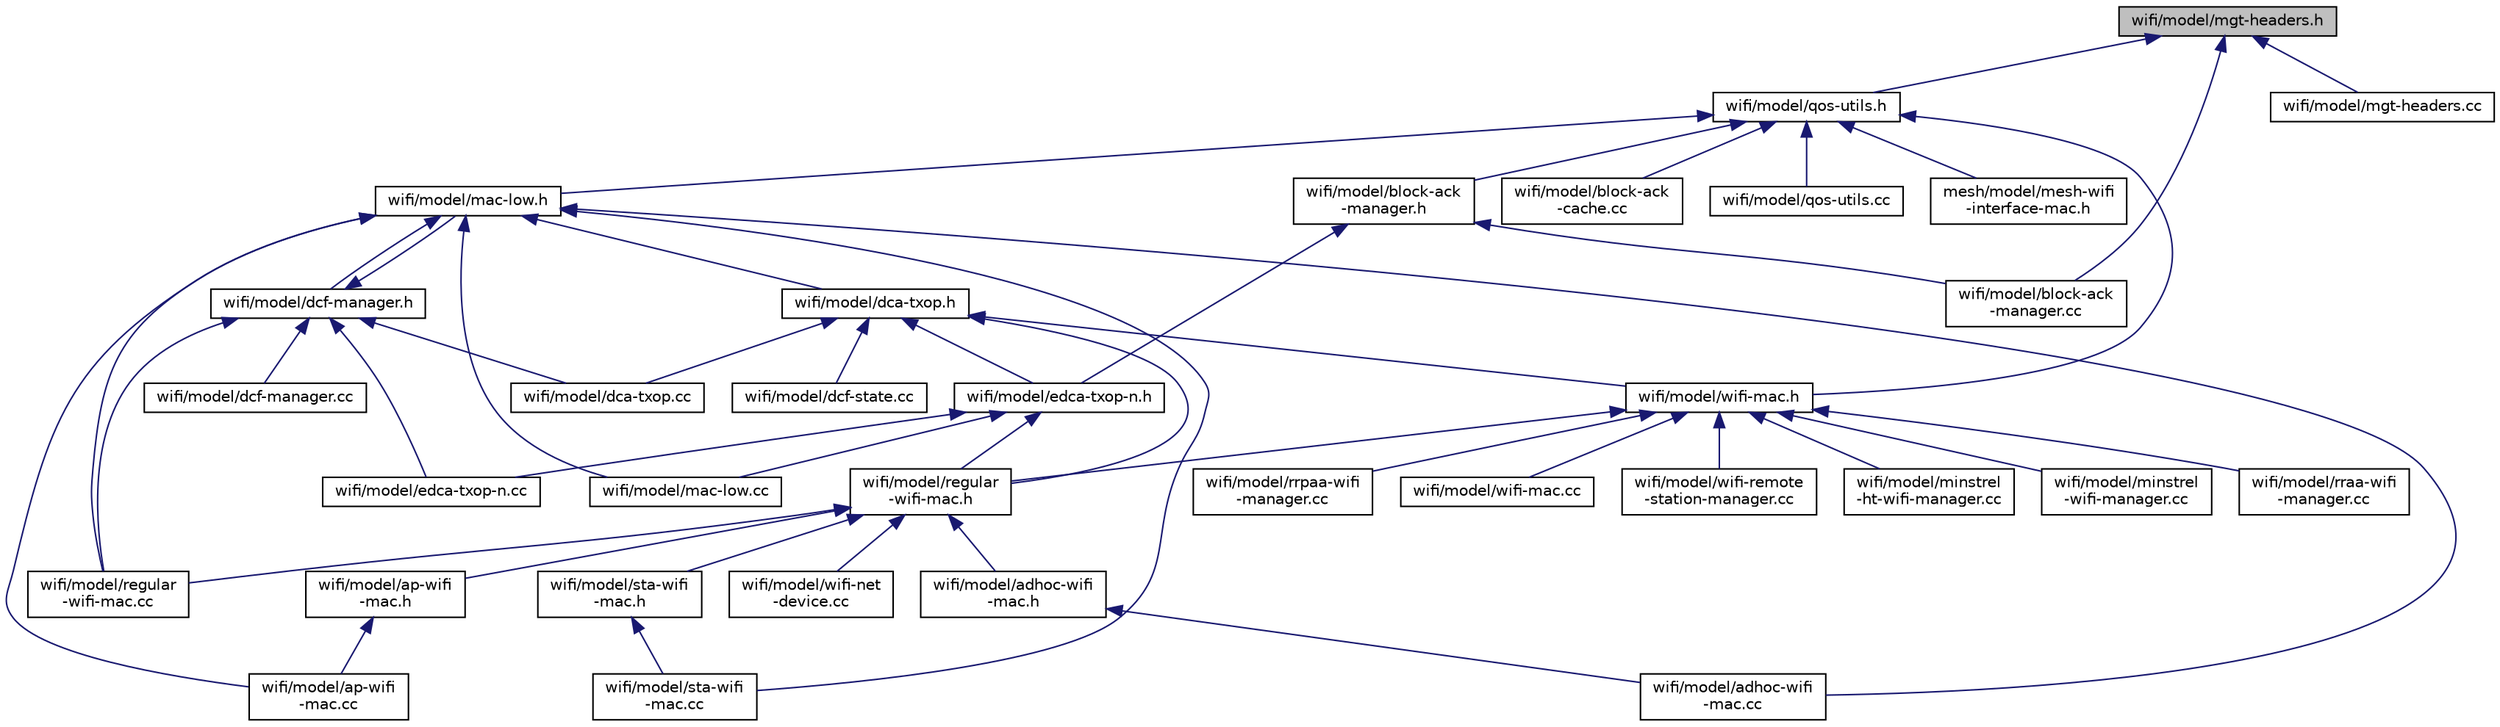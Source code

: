 digraph "wifi/model/mgt-headers.h"
{
  edge [fontname="Helvetica",fontsize="10",labelfontname="Helvetica",labelfontsize="10"];
  node [fontname="Helvetica",fontsize="10",shape=record];
  Node1 [label="wifi/model/mgt-headers.h",height=0.2,width=0.4,color="black", fillcolor="grey75", style="filled", fontcolor="black"];
  Node1 -> Node2 [dir="back",color="midnightblue",fontsize="10",style="solid"];
  Node2 [label="wifi/model/qos-utils.h",height=0.2,width=0.4,color="black", fillcolor="white", style="filled",URL="$da/df2/qos-utils_8h.html"];
  Node2 -> Node3 [dir="back",color="midnightblue",fontsize="10",style="solid"];
  Node3 [label="mesh/model/mesh-wifi\l-interface-mac.h",height=0.2,width=0.4,color="black", fillcolor="white", style="filled",URL="$d3/dab/mesh-wifi-interface-mac_8h.html"];
  Node2 -> Node4 [dir="back",color="midnightblue",fontsize="10",style="solid"];
  Node4 [label="wifi/model/mac-low.h",height=0.2,width=0.4,color="black", fillcolor="white", style="filled",URL="$db/d17/mac-low_8h.html"];
  Node4 -> Node5 [dir="back",color="midnightblue",fontsize="10",style="solid"];
  Node5 [label="wifi/model/dca-txop.h",height=0.2,width=0.4,color="black", fillcolor="white", style="filled",URL="$d3/d11/dca-txop_8h.html"];
  Node5 -> Node6 [dir="back",color="midnightblue",fontsize="10",style="solid"];
  Node6 [label="wifi/model/wifi-mac.h",height=0.2,width=0.4,color="black", fillcolor="white", style="filled",URL="$df/db0/wifi-mac_8h.html"];
  Node6 -> Node7 [dir="back",color="midnightblue",fontsize="10",style="solid"];
  Node7 [label="wifi/model/regular\l-wifi-mac.h",height=0.2,width=0.4,color="black", fillcolor="white", style="filled",URL="$db/df5/regular-wifi-mac_8h.html"];
  Node7 -> Node8 [dir="back",color="midnightblue",fontsize="10",style="solid"];
  Node8 [label="wifi/model/adhoc-wifi\l-mac.h",height=0.2,width=0.4,color="black", fillcolor="white", style="filled",URL="$d9/daa/adhoc-wifi-mac_8h.html"];
  Node8 -> Node9 [dir="back",color="midnightblue",fontsize="10",style="solid"];
  Node9 [label="wifi/model/adhoc-wifi\l-mac.cc",height=0.2,width=0.4,color="black", fillcolor="white", style="filled",URL="$d5/d56/adhoc-wifi-mac_8cc.html"];
  Node7 -> Node10 [dir="back",color="midnightblue",fontsize="10",style="solid"];
  Node10 [label="wifi/model/ap-wifi\l-mac.h",height=0.2,width=0.4,color="black", fillcolor="white", style="filled",URL="$da/d51/ap-wifi-mac_8h.html"];
  Node10 -> Node11 [dir="back",color="midnightblue",fontsize="10",style="solid"];
  Node11 [label="wifi/model/ap-wifi\l-mac.cc",height=0.2,width=0.4,color="black", fillcolor="white", style="filled",URL="$da/d2b/ap-wifi-mac_8cc.html"];
  Node7 -> Node12 [dir="back",color="midnightblue",fontsize="10",style="solid"];
  Node12 [label="wifi/model/regular\l-wifi-mac.cc",height=0.2,width=0.4,color="black", fillcolor="white", style="filled",URL="$d7/d72/regular-wifi-mac_8cc.html"];
  Node7 -> Node13 [dir="back",color="midnightblue",fontsize="10",style="solid"];
  Node13 [label="wifi/model/sta-wifi\l-mac.h",height=0.2,width=0.4,color="black", fillcolor="white", style="filled",URL="$d0/d96/sta-wifi-mac_8h.html"];
  Node13 -> Node14 [dir="back",color="midnightblue",fontsize="10",style="solid"];
  Node14 [label="wifi/model/sta-wifi\l-mac.cc",height=0.2,width=0.4,color="black", fillcolor="white", style="filled",URL="$dd/d2f/sta-wifi-mac_8cc.html"];
  Node7 -> Node15 [dir="back",color="midnightblue",fontsize="10",style="solid"];
  Node15 [label="wifi/model/wifi-net\l-device.cc",height=0.2,width=0.4,color="black", fillcolor="white", style="filled",URL="$df/dcd/wifi-net-device_8cc.html"];
  Node6 -> Node16 [dir="back",color="midnightblue",fontsize="10",style="solid"];
  Node16 [label="wifi/model/minstrel\l-ht-wifi-manager.cc",height=0.2,width=0.4,color="black", fillcolor="white", style="filled",URL="$d2/da0/minstrel-ht-wifi-manager_8cc.html"];
  Node6 -> Node17 [dir="back",color="midnightblue",fontsize="10",style="solid"];
  Node17 [label="wifi/model/minstrel\l-wifi-manager.cc",height=0.2,width=0.4,color="black", fillcolor="white", style="filled",URL="$d1/d3d/minstrel-wifi-manager_8cc.html"];
  Node6 -> Node18 [dir="back",color="midnightblue",fontsize="10",style="solid"];
  Node18 [label="wifi/model/rraa-wifi\l-manager.cc",height=0.2,width=0.4,color="black", fillcolor="white", style="filled",URL="$d0/d7f/rraa-wifi-manager_8cc.html"];
  Node6 -> Node19 [dir="back",color="midnightblue",fontsize="10",style="solid"];
  Node19 [label="wifi/model/rrpaa-wifi\l-manager.cc",height=0.2,width=0.4,color="black", fillcolor="white", style="filled",URL="$d3/d23/rrpaa-wifi-manager_8cc.html"];
  Node6 -> Node20 [dir="back",color="midnightblue",fontsize="10",style="solid"];
  Node20 [label="wifi/model/wifi-mac.cc",height=0.2,width=0.4,color="black", fillcolor="white", style="filled",URL="$d7/d78/wifi-mac_8cc.html"];
  Node6 -> Node21 [dir="back",color="midnightblue",fontsize="10",style="solid"];
  Node21 [label="wifi/model/wifi-remote\l-station-manager.cc",height=0.2,width=0.4,color="black", fillcolor="white", style="filled",URL="$d4/d48/wifi-remote-station-manager_8cc.html"];
  Node5 -> Node7 [dir="back",color="midnightblue",fontsize="10",style="solid"];
  Node5 -> Node22 [dir="back",color="midnightblue",fontsize="10",style="solid"];
  Node22 [label="wifi/model/edca-txop-n.h",height=0.2,width=0.4,color="black", fillcolor="white", style="filled",URL="$d2/d00/edca-txop-n_8h.html"];
  Node22 -> Node7 [dir="back",color="midnightblue",fontsize="10",style="solid"];
  Node22 -> Node23 [dir="back",color="midnightblue",fontsize="10",style="solid"];
  Node23 [label="wifi/model/edca-txop-n.cc",height=0.2,width=0.4,color="black", fillcolor="white", style="filled",URL="$d4/d78/edca-txop-n_8cc.html"];
  Node22 -> Node24 [dir="back",color="midnightblue",fontsize="10",style="solid"];
  Node24 [label="wifi/model/mac-low.cc",height=0.2,width=0.4,color="black", fillcolor="white", style="filled",URL="$da/d35/mac-low_8cc.html"];
  Node5 -> Node25 [dir="back",color="midnightblue",fontsize="10",style="solid"];
  Node25 [label="wifi/model/dca-txop.cc",height=0.2,width=0.4,color="black", fillcolor="white", style="filled",URL="$d5/d9e/dca-txop_8cc.html"];
  Node5 -> Node26 [dir="back",color="midnightblue",fontsize="10",style="solid"];
  Node26 [label="wifi/model/dcf-state.cc",height=0.2,width=0.4,color="black", fillcolor="white", style="filled",URL="$de/d5d/dcf-state_8cc.html"];
  Node4 -> Node27 [dir="back",color="midnightblue",fontsize="10",style="solid"];
  Node27 [label="wifi/model/dcf-manager.h",height=0.2,width=0.4,color="black", fillcolor="white", style="filled",URL="$d5/d53/dcf-manager_8h.html"];
  Node27 -> Node4 [dir="back",color="midnightblue",fontsize="10",style="solid"];
  Node27 -> Node25 [dir="back",color="midnightblue",fontsize="10",style="solid"];
  Node27 -> Node28 [dir="back",color="midnightblue",fontsize="10",style="solid"];
  Node28 [label="wifi/model/dcf-manager.cc",height=0.2,width=0.4,color="black", fillcolor="white", style="filled",URL="$d7/d8c/dcf-manager_8cc.html"];
  Node27 -> Node23 [dir="back",color="midnightblue",fontsize="10",style="solid"];
  Node27 -> Node12 [dir="back",color="midnightblue",fontsize="10",style="solid"];
  Node4 -> Node9 [dir="back",color="midnightblue",fontsize="10",style="solid"];
  Node4 -> Node11 [dir="back",color="midnightblue",fontsize="10",style="solid"];
  Node4 -> Node24 [dir="back",color="midnightblue",fontsize="10",style="solid"];
  Node4 -> Node12 [dir="back",color="midnightblue",fontsize="10",style="solid"];
  Node4 -> Node14 [dir="back",color="midnightblue",fontsize="10",style="solid"];
  Node2 -> Node6 [dir="back",color="midnightblue",fontsize="10",style="solid"];
  Node2 -> Node29 [dir="back",color="midnightblue",fontsize="10",style="solid"];
  Node29 [label="wifi/model/block-ack\l-manager.h",height=0.2,width=0.4,color="black", fillcolor="white", style="filled",URL="$d6/dd5/block-ack-manager_8h.html"];
  Node29 -> Node22 [dir="back",color="midnightblue",fontsize="10",style="solid"];
  Node29 -> Node30 [dir="back",color="midnightblue",fontsize="10",style="solid"];
  Node30 [label="wifi/model/block-ack\l-manager.cc",height=0.2,width=0.4,color="black", fillcolor="white", style="filled",URL="$df/d3a/block-ack-manager_8cc.html"];
  Node2 -> Node31 [dir="back",color="midnightblue",fontsize="10",style="solid"];
  Node31 [label="wifi/model/block-ack\l-cache.cc",height=0.2,width=0.4,color="black", fillcolor="white", style="filled",URL="$da/d12/block-ack-cache_8cc.html"];
  Node2 -> Node32 [dir="back",color="midnightblue",fontsize="10",style="solid"];
  Node32 [label="wifi/model/qos-utils.cc",height=0.2,width=0.4,color="black", fillcolor="white", style="filled",URL="$d9/d81/qos-utils_8cc.html"];
  Node1 -> Node30 [dir="back",color="midnightblue",fontsize="10",style="solid"];
  Node1 -> Node33 [dir="back",color="midnightblue",fontsize="10",style="solid"];
  Node33 [label="wifi/model/mgt-headers.cc",height=0.2,width=0.4,color="black", fillcolor="white", style="filled",URL="$d5/d4f/mgt-headers_8cc.html"];
}
